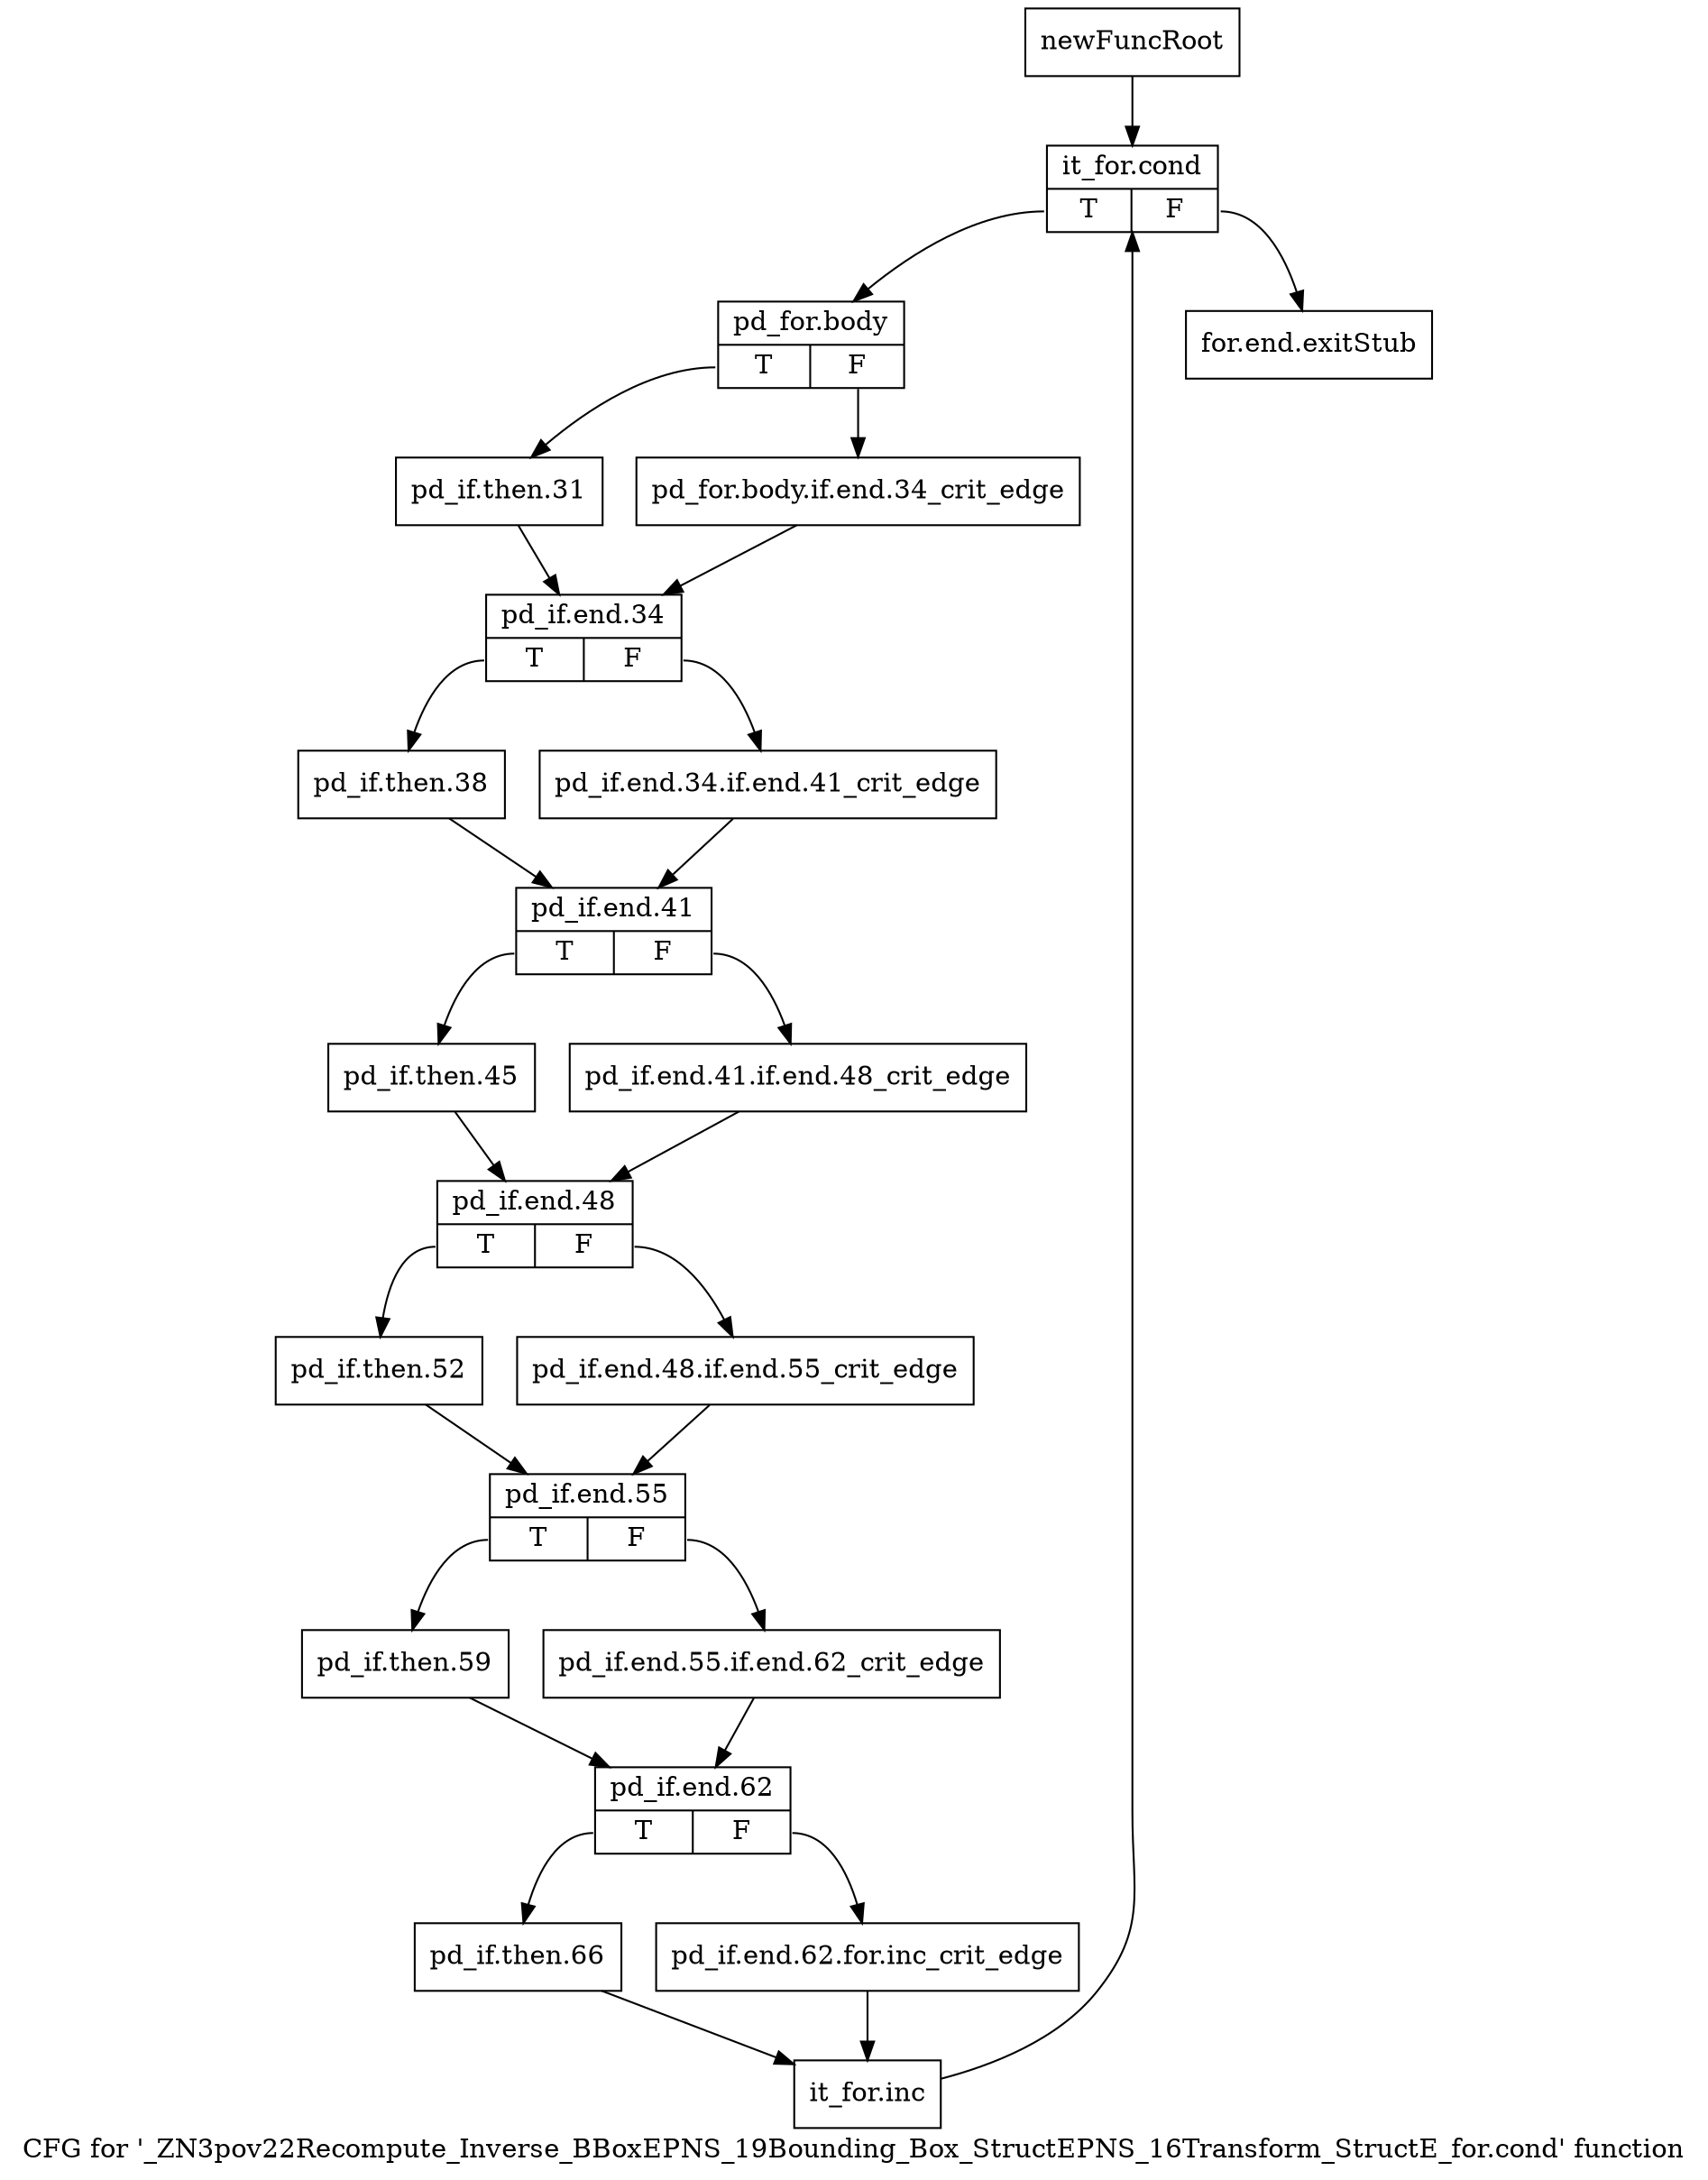 digraph "CFG for '_ZN3pov22Recompute_Inverse_BBoxEPNS_19Bounding_Box_StructEPNS_16Transform_StructE_for.cond' function" {
	label="CFG for '_ZN3pov22Recompute_Inverse_BBoxEPNS_19Bounding_Box_StructEPNS_16Transform_StructE_for.cond' function";

	Node0x22c70c0 [shape=record,label="{newFuncRoot}"];
	Node0x22c70c0 -> Node0x22c7160;
	Node0x22c7110 [shape=record,label="{for.end.exitStub}"];
	Node0x22c7160 [shape=record,label="{it_for.cond|{<s0>T|<s1>F}}"];
	Node0x22c7160:s0 -> Node0x22c71b0;
	Node0x22c7160:s1 -> Node0x22c7110;
	Node0x22c71b0 [shape=record,label="{pd_for.body|{<s0>T|<s1>F}}"];
	Node0x22c71b0:s0 -> Node0x22c7250;
	Node0x22c71b0:s1 -> Node0x22c7200;
	Node0x22c7200 [shape=record,label="{pd_for.body.if.end.34_crit_edge}"];
	Node0x22c7200 -> Node0x22c72a0;
	Node0x22c7250 [shape=record,label="{pd_if.then.31}"];
	Node0x22c7250 -> Node0x22c72a0;
	Node0x22c72a0 [shape=record,label="{pd_if.end.34|{<s0>T|<s1>F}}"];
	Node0x22c72a0:s0 -> Node0x22c7340;
	Node0x22c72a0:s1 -> Node0x22c72f0;
	Node0x22c72f0 [shape=record,label="{pd_if.end.34.if.end.41_crit_edge}"];
	Node0x22c72f0 -> Node0x22c7390;
	Node0x22c7340 [shape=record,label="{pd_if.then.38}"];
	Node0x22c7340 -> Node0x22c7390;
	Node0x22c7390 [shape=record,label="{pd_if.end.41|{<s0>T|<s1>F}}"];
	Node0x22c7390:s0 -> Node0x22c7430;
	Node0x22c7390:s1 -> Node0x22c73e0;
	Node0x22c73e0 [shape=record,label="{pd_if.end.41.if.end.48_crit_edge}"];
	Node0x22c73e0 -> Node0x22c7480;
	Node0x22c7430 [shape=record,label="{pd_if.then.45}"];
	Node0x22c7430 -> Node0x22c7480;
	Node0x22c7480 [shape=record,label="{pd_if.end.48|{<s0>T|<s1>F}}"];
	Node0x22c7480:s0 -> Node0x22c7520;
	Node0x22c7480:s1 -> Node0x22c74d0;
	Node0x22c74d0 [shape=record,label="{pd_if.end.48.if.end.55_crit_edge}"];
	Node0x22c74d0 -> Node0x22c7570;
	Node0x22c7520 [shape=record,label="{pd_if.then.52}"];
	Node0x22c7520 -> Node0x22c7570;
	Node0x22c7570 [shape=record,label="{pd_if.end.55|{<s0>T|<s1>F}}"];
	Node0x22c7570:s0 -> Node0x22c7610;
	Node0x22c7570:s1 -> Node0x22c75c0;
	Node0x22c75c0 [shape=record,label="{pd_if.end.55.if.end.62_crit_edge}"];
	Node0x22c75c0 -> Node0x22c7660;
	Node0x22c7610 [shape=record,label="{pd_if.then.59}"];
	Node0x22c7610 -> Node0x22c7660;
	Node0x22c7660 [shape=record,label="{pd_if.end.62|{<s0>T|<s1>F}}"];
	Node0x22c7660:s0 -> Node0x22c7700;
	Node0x22c7660:s1 -> Node0x22c76b0;
	Node0x22c76b0 [shape=record,label="{pd_if.end.62.for.inc_crit_edge}"];
	Node0x22c76b0 -> Node0x22c7750;
	Node0x22c7700 [shape=record,label="{pd_if.then.66}"];
	Node0x22c7700 -> Node0x22c7750;
	Node0x22c7750 [shape=record,label="{it_for.inc}"];
	Node0x22c7750 -> Node0x22c7160;
}
